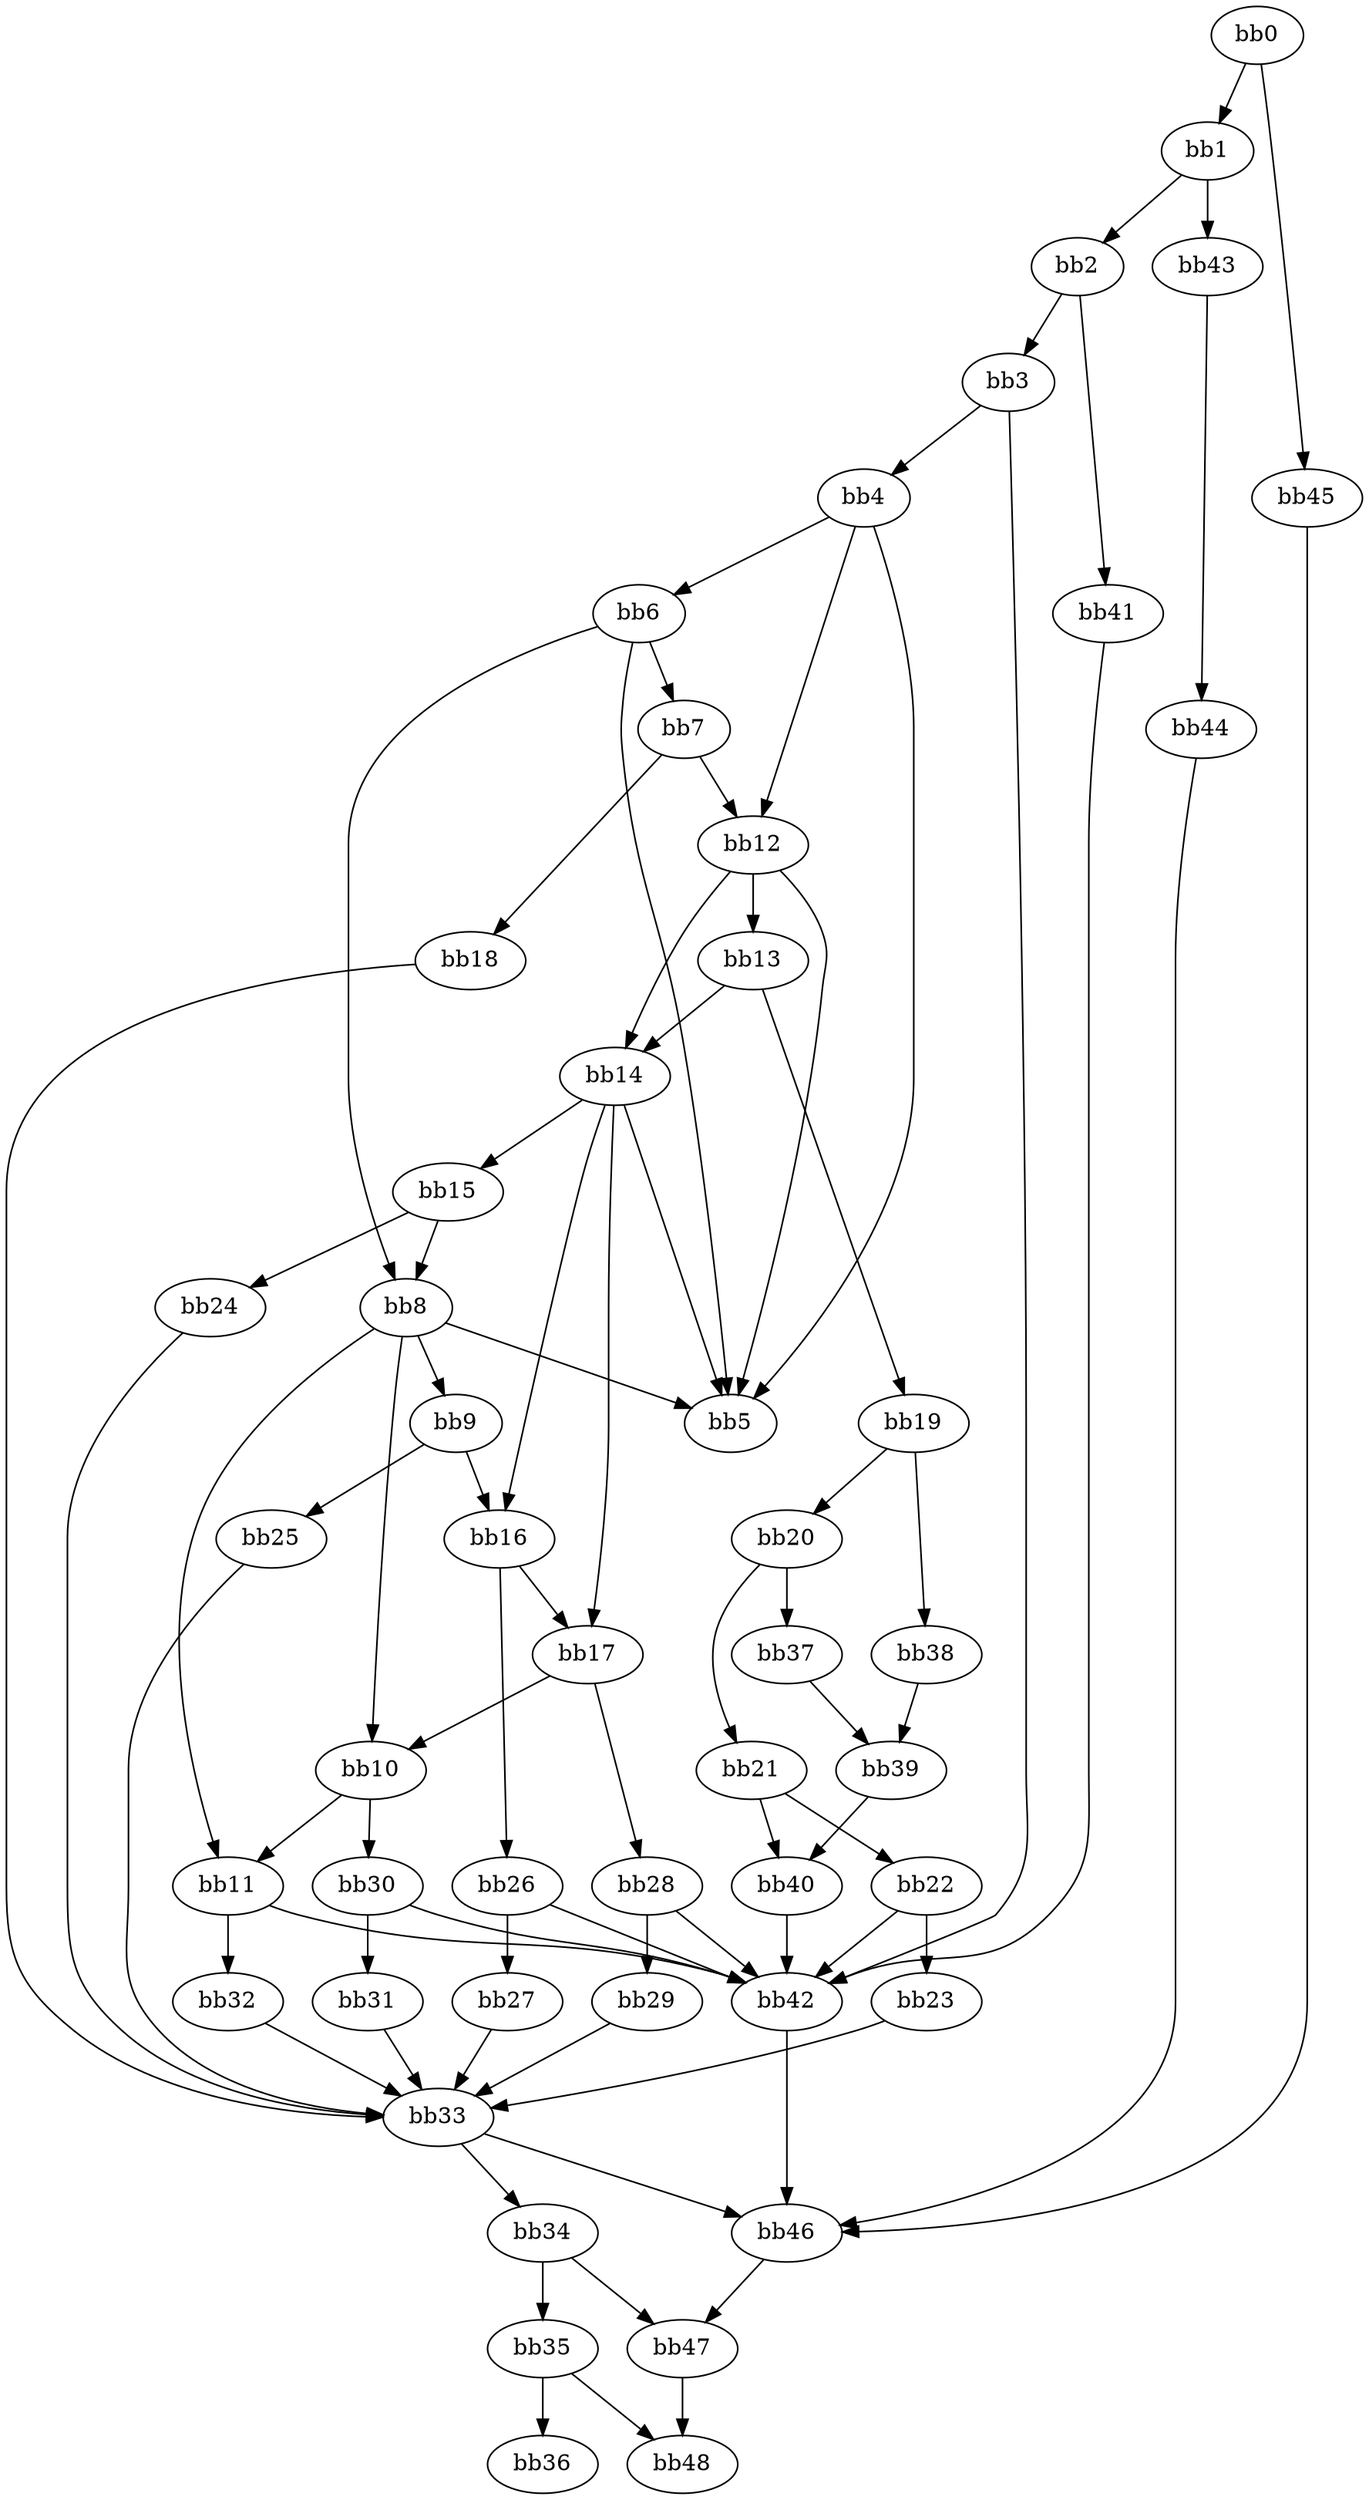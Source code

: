 digraph {
    0 [ label = "bb0\l" ]
    1 [ label = "bb1\l" ]
    2 [ label = "bb2\l" ]
    3 [ label = "bb3\l" ]
    4 [ label = "bb4\l" ]
    5 [ label = "bb5\l" ]
    6 [ label = "bb6\l" ]
    7 [ label = "bb7\l" ]
    8 [ label = "bb8\l" ]
    9 [ label = "bb9\l" ]
    10 [ label = "bb10\l" ]
    11 [ label = "bb11\l" ]
    12 [ label = "bb12\l" ]
    13 [ label = "bb13\l" ]
    14 [ label = "bb14\l" ]
    15 [ label = "bb15\l" ]
    16 [ label = "bb16\l" ]
    17 [ label = "bb17\l" ]
    18 [ label = "bb18\l" ]
    19 [ label = "bb19\l" ]
    20 [ label = "bb20\l" ]
    21 [ label = "bb21\l" ]
    22 [ label = "bb22\l" ]
    23 [ label = "bb23\l" ]
    24 [ label = "bb24\l" ]
    25 [ label = "bb25\l" ]
    26 [ label = "bb26\l" ]
    27 [ label = "bb27\l" ]
    28 [ label = "bb28\l" ]
    29 [ label = "bb29\l" ]
    30 [ label = "bb30\l" ]
    31 [ label = "bb31\l" ]
    32 [ label = "bb32\l" ]
    33 [ label = "bb33\l" ]
    34 [ label = "bb34\l" ]
    35 [ label = "bb35\l" ]
    36 [ label = "bb36\l" ]
    37 [ label = "bb37\l" ]
    38 [ label = "bb38\l" ]
    39 [ label = "bb39\l" ]
    40 [ label = "bb40\l" ]
    41 [ label = "bb41\l" ]
    42 [ label = "bb42\l" ]
    43 [ label = "bb43\l" ]
    44 [ label = "bb44\l" ]
    45 [ label = "bb45\l" ]
    46 [ label = "bb46\l" ]
    47 [ label = "bb47\l" ]
    48 [ label = "bb48\l" ]
    0 -> 1 [ ]
    0 -> 45 [ ]
    1 -> 2 [ ]
    1 -> 43 [ ]
    2 -> 3 [ ]
    2 -> 41 [ ]
    3 -> 4 [ ]
    3 -> 42 [ ]
    4 -> 5 [ ]
    4 -> 6 [ ]
    4 -> 12 [ ]
    6 -> 5 [ ]
    6 -> 7 [ ]
    6 -> 8 [ ]
    7 -> 12 [ ]
    7 -> 18 [ ]
    8 -> 5 [ ]
    8 -> 9 [ ]
    8 -> 10 [ ]
    8 -> 11 [ ]
    9 -> 16 [ ]
    9 -> 25 [ ]
    10 -> 11 [ ]
    10 -> 30 [ ]
    11 -> 32 [ ]
    11 -> 42 [ ]
    12 -> 5 [ ]
    12 -> 13 [ ]
    12 -> 14 [ ]
    13 -> 14 [ ]
    13 -> 19 [ ]
    14 -> 5 [ ]
    14 -> 15 [ ]
    14 -> 16 [ ]
    14 -> 17 [ ]
    15 -> 8 [ ]
    15 -> 24 [ ]
    16 -> 17 [ ]
    16 -> 26 [ ]
    17 -> 10 [ ]
    17 -> 28 [ ]
    18 -> 33 [ ]
    19 -> 20 [ ]
    19 -> 38 [ ]
    20 -> 21 [ ]
    20 -> 37 [ ]
    21 -> 22 [ ]
    21 -> 40 [ ]
    22 -> 23 [ ]
    22 -> 42 [ ]
    23 -> 33 [ ]
    24 -> 33 [ ]
    25 -> 33 [ ]
    26 -> 27 [ ]
    26 -> 42 [ ]
    27 -> 33 [ ]
    28 -> 29 [ ]
    28 -> 42 [ ]
    29 -> 33 [ ]
    30 -> 31 [ ]
    30 -> 42 [ ]
    31 -> 33 [ ]
    32 -> 33 [ ]
    33 -> 34 [ ]
    33 -> 46 [ ]
    34 -> 35 [ ]
    34 -> 47 [ ]
    35 -> 36 [ ]
    35 -> 48 [ ]
    37 -> 39 [ ]
    38 -> 39 [ ]
    39 -> 40 [ ]
    40 -> 42 [ ]
    41 -> 42 [ ]
    42 -> 46 [ ]
    43 -> 44 [ ]
    44 -> 46 [ ]
    45 -> 46 [ ]
    46 -> 47 [ ]
    47 -> 48 [ ]
}

